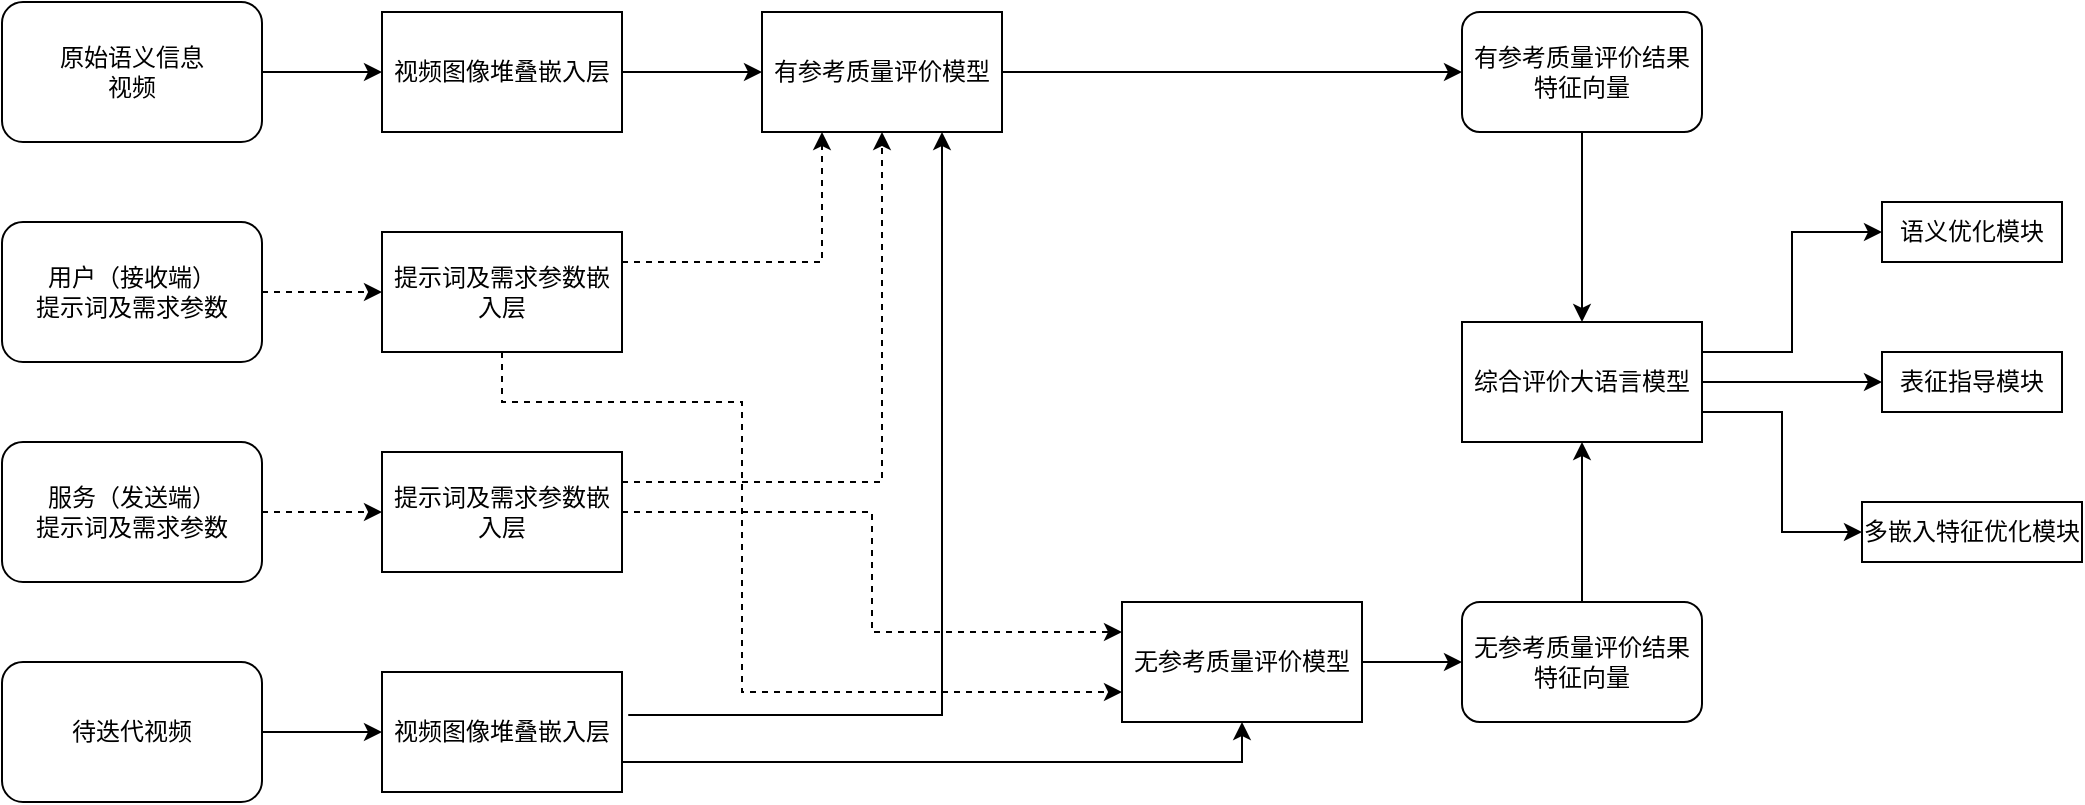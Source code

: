 <mxfile version="24.6.4" type="github">
  <diagram name="第 1 页" id="JpJuvLmKtG-MRXJeiW7m">
    <mxGraphModel dx="1296" dy="719" grid="1" gridSize="10" guides="1" tooltips="1" connect="1" arrows="1" fold="1" page="1" pageScale="1" pageWidth="1169" pageHeight="827" math="0" shadow="0">
      <root>
        <mxCell id="0" />
        <mxCell id="1" parent="0" />
        <mxCell id="MelZ6qpHFA7kS_R9BVZc-9" style="edgeStyle=orthogonalEdgeStyle;rounded=0;orthogonalLoop=1;jettySize=auto;html=1;entryX=0;entryY=0.5;entryDx=0;entryDy=0;dashed=1;" parent="1" source="BcCwPTK8j7OGMrzo-Ye--47" target="MelZ6qpHFA7kS_R9BVZc-7" edge="1">
          <mxGeometry relative="1" as="geometry" />
        </mxCell>
        <mxCell id="BcCwPTK8j7OGMrzo-Ye--47" value="用户（接收端）&lt;div&gt;提示词及&lt;span style=&quot;background-color: initial;&quot;&gt;需求参数&lt;/span&gt;&lt;/div&gt;" style="rounded=1;whiteSpace=wrap;html=1;" parent="1" vertex="1">
          <mxGeometry x="150" y="250" width="130" height="70" as="geometry" />
        </mxCell>
        <mxCell id="MelZ6qpHFA7kS_R9BVZc-10" style="edgeStyle=orthogonalEdgeStyle;rounded=0;orthogonalLoop=1;jettySize=auto;html=1;entryX=0;entryY=0.5;entryDx=0;entryDy=0;dashed=1;" parent="1" source="BcCwPTK8j7OGMrzo-Ye--100" target="MelZ6qpHFA7kS_R9BVZc-8" edge="1">
          <mxGeometry relative="1" as="geometry" />
        </mxCell>
        <mxCell id="BcCwPTK8j7OGMrzo-Ye--100" value="服务（发送端）&lt;div&gt;提示词及&lt;span style=&quot;background-color: initial;&quot;&gt;需求参数&lt;/span&gt;&lt;/div&gt;" style="rounded=1;whiteSpace=wrap;html=1;" parent="1" vertex="1">
          <mxGeometry x="150" y="360" width="130" height="70" as="geometry" />
        </mxCell>
        <mxCell id="MelZ6qpHFA7kS_R9BVZc-6" style="edgeStyle=orthogonalEdgeStyle;rounded=0;orthogonalLoop=1;jettySize=auto;html=1;entryX=0;entryY=0.5;entryDx=0;entryDy=0;" parent="1" source="MelZ6qpHFA7kS_R9BVZc-1" target="MelZ6qpHFA7kS_R9BVZc-5" edge="1">
          <mxGeometry relative="1" as="geometry" />
        </mxCell>
        <mxCell id="MelZ6qpHFA7kS_R9BVZc-1" value="待迭代视频" style="rounded=1;whiteSpace=wrap;html=1;" parent="1" vertex="1">
          <mxGeometry x="150" y="470" width="130" height="70" as="geometry" />
        </mxCell>
        <mxCell id="MelZ6qpHFA7kS_R9BVZc-4" style="edgeStyle=orthogonalEdgeStyle;rounded=0;orthogonalLoop=1;jettySize=auto;html=1;entryX=0;entryY=0.5;entryDx=0;entryDy=0;" parent="1" source="MelZ6qpHFA7kS_R9BVZc-2" target="MelZ6qpHFA7kS_R9BVZc-3" edge="1">
          <mxGeometry relative="1" as="geometry" />
        </mxCell>
        <mxCell id="MelZ6qpHFA7kS_R9BVZc-2" value="原始语义信息&lt;div&gt;视频&lt;/div&gt;" style="rounded=1;whiteSpace=wrap;html=1;" parent="1" vertex="1">
          <mxGeometry x="150" y="140" width="130" height="70" as="geometry" />
        </mxCell>
        <mxCell id="MelZ6qpHFA7kS_R9BVZc-12" style="edgeStyle=orthogonalEdgeStyle;rounded=0;orthogonalLoop=1;jettySize=auto;html=1;entryX=0;entryY=0.5;entryDx=0;entryDy=0;" parent="1" source="MelZ6qpHFA7kS_R9BVZc-3" target="MelZ6qpHFA7kS_R9BVZc-11" edge="1">
          <mxGeometry relative="1" as="geometry" />
        </mxCell>
        <mxCell id="MelZ6qpHFA7kS_R9BVZc-3" value="视频图像堆叠嵌入层" style="rounded=0;whiteSpace=wrap;html=1;" parent="1" vertex="1">
          <mxGeometry x="340" y="145" width="120" height="60" as="geometry" />
        </mxCell>
        <mxCell id="MelZ6qpHFA7kS_R9BVZc-18" style="edgeStyle=orthogonalEdgeStyle;rounded=0;orthogonalLoop=1;jettySize=auto;html=1;entryX=0.75;entryY=1;entryDx=0;entryDy=0;exitX=1.026;exitY=0.358;exitDx=0;exitDy=0;exitPerimeter=0;" parent="1" source="MelZ6qpHFA7kS_R9BVZc-5" target="MelZ6qpHFA7kS_R9BVZc-11" edge="1">
          <mxGeometry relative="1" as="geometry" />
        </mxCell>
        <mxCell id="_TXsIc2Zqww3pUmbI3k1-1" style="edgeStyle=orthogonalEdgeStyle;rounded=0;orthogonalLoop=1;jettySize=auto;html=1;exitX=1;exitY=0.75;exitDx=0;exitDy=0;entryX=0.5;entryY=1;entryDx=0;entryDy=0;" edge="1" parent="1" source="MelZ6qpHFA7kS_R9BVZc-5" target="MelZ6qpHFA7kS_R9BVZc-17">
          <mxGeometry relative="1" as="geometry" />
        </mxCell>
        <mxCell id="MelZ6qpHFA7kS_R9BVZc-5" value="视频图像堆叠嵌入层" style="rounded=0;whiteSpace=wrap;html=1;" parent="1" vertex="1">
          <mxGeometry x="340" y="475" width="120" height="60" as="geometry" />
        </mxCell>
        <mxCell id="MelZ6qpHFA7kS_R9BVZc-13" style="edgeStyle=orthogonalEdgeStyle;rounded=0;orthogonalLoop=1;jettySize=auto;html=1;entryX=0.25;entryY=1;entryDx=0;entryDy=0;dashed=1;exitX=1;exitY=0.25;exitDx=0;exitDy=0;" parent="1" source="MelZ6qpHFA7kS_R9BVZc-7" target="MelZ6qpHFA7kS_R9BVZc-11" edge="1">
          <mxGeometry relative="1" as="geometry" />
        </mxCell>
        <mxCell id="MelZ6qpHFA7kS_R9BVZc-25" style="edgeStyle=orthogonalEdgeStyle;rounded=0;orthogonalLoop=1;jettySize=auto;html=1;entryX=0;entryY=0.75;entryDx=0;entryDy=0;dashed=1;" parent="1" source="MelZ6qpHFA7kS_R9BVZc-7" target="MelZ6qpHFA7kS_R9BVZc-17" edge="1">
          <mxGeometry relative="1" as="geometry">
            <Array as="points">
              <mxPoint x="400" y="340" />
              <mxPoint x="520" y="340" />
              <mxPoint x="520" y="485" />
            </Array>
          </mxGeometry>
        </mxCell>
        <mxCell id="MelZ6qpHFA7kS_R9BVZc-7" value="提示词及需求参数嵌入层" style="rounded=0;whiteSpace=wrap;html=1;" parent="1" vertex="1">
          <mxGeometry x="340" y="255" width="120" height="60" as="geometry" />
        </mxCell>
        <mxCell id="MelZ6qpHFA7kS_R9BVZc-14" style="edgeStyle=orthogonalEdgeStyle;rounded=0;orthogonalLoop=1;jettySize=auto;html=1;dashed=1;entryX=0.5;entryY=1;entryDx=0;entryDy=0;exitX=1;exitY=0.25;exitDx=0;exitDy=0;" parent="1" source="MelZ6qpHFA7kS_R9BVZc-8" target="MelZ6qpHFA7kS_R9BVZc-11" edge="1">
          <mxGeometry relative="1" as="geometry">
            <mxPoint x="610" y="210" as="targetPoint" />
          </mxGeometry>
        </mxCell>
        <mxCell id="MelZ6qpHFA7kS_R9BVZc-21" style="edgeStyle=orthogonalEdgeStyle;rounded=0;orthogonalLoop=1;jettySize=auto;html=1;entryX=0;entryY=0.25;entryDx=0;entryDy=0;strokeColor=none;dashed=1;" parent="1" source="MelZ6qpHFA7kS_R9BVZc-8" target="MelZ6qpHFA7kS_R9BVZc-17" edge="1">
          <mxGeometry relative="1" as="geometry">
            <Array as="points">
              <mxPoint x="400" y="455" />
            </Array>
          </mxGeometry>
        </mxCell>
        <mxCell id="MelZ6qpHFA7kS_R9BVZc-24" style="edgeStyle=orthogonalEdgeStyle;rounded=0;orthogonalLoop=1;jettySize=auto;html=1;entryX=0;entryY=0.25;entryDx=0;entryDy=0;dashed=1;" parent="1" source="MelZ6qpHFA7kS_R9BVZc-8" target="MelZ6qpHFA7kS_R9BVZc-17" edge="1">
          <mxGeometry relative="1" as="geometry" />
        </mxCell>
        <mxCell id="MelZ6qpHFA7kS_R9BVZc-8" value="提示词及需求参数嵌入层" style="rounded=0;whiteSpace=wrap;html=1;" parent="1" vertex="1">
          <mxGeometry x="340" y="365" width="120" height="60" as="geometry" />
        </mxCell>
        <mxCell id="MelZ6qpHFA7kS_R9BVZc-27" style="edgeStyle=orthogonalEdgeStyle;rounded=0;orthogonalLoop=1;jettySize=auto;html=1;entryX=0;entryY=0.5;entryDx=0;entryDy=0;" parent="1" source="MelZ6qpHFA7kS_R9BVZc-11" target="MelZ6qpHFA7kS_R9BVZc-16" edge="1">
          <mxGeometry relative="1" as="geometry" />
        </mxCell>
        <mxCell id="MelZ6qpHFA7kS_R9BVZc-11" value="有参考质量评价模型" style="rounded=0;whiteSpace=wrap;html=1;" parent="1" vertex="1">
          <mxGeometry x="530" y="145" width="120" height="60" as="geometry" />
        </mxCell>
        <mxCell id="MelZ6qpHFA7kS_R9BVZc-31" style="edgeStyle=orthogonalEdgeStyle;rounded=0;orthogonalLoop=1;jettySize=auto;html=1;entryX=0.5;entryY=0;entryDx=0;entryDy=0;" parent="1" source="MelZ6qpHFA7kS_R9BVZc-16" target="MelZ6qpHFA7kS_R9BVZc-30" edge="1">
          <mxGeometry relative="1" as="geometry" />
        </mxCell>
        <mxCell id="MelZ6qpHFA7kS_R9BVZc-16" value="有参考质量评价结果特征向量" style="rounded=1;whiteSpace=wrap;html=1;" parent="1" vertex="1">
          <mxGeometry x="880" y="145" width="120" height="60" as="geometry" />
        </mxCell>
        <mxCell id="MelZ6qpHFA7kS_R9BVZc-29" style="edgeStyle=orthogonalEdgeStyle;rounded=0;orthogonalLoop=1;jettySize=auto;html=1;entryX=0;entryY=0.5;entryDx=0;entryDy=0;" parent="1" source="MelZ6qpHFA7kS_R9BVZc-17" target="MelZ6qpHFA7kS_R9BVZc-28" edge="1">
          <mxGeometry relative="1" as="geometry" />
        </mxCell>
        <mxCell id="MelZ6qpHFA7kS_R9BVZc-17" value="无参考质量评价模型" style="rounded=0;whiteSpace=wrap;html=1;" parent="1" vertex="1">
          <mxGeometry x="710" y="440" width="120" height="60" as="geometry" />
        </mxCell>
        <mxCell id="MelZ6qpHFA7kS_R9BVZc-32" style="edgeStyle=orthogonalEdgeStyle;rounded=0;orthogonalLoop=1;jettySize=auto;html=1;entryX=0.5;entryY=1;entryDx=0;entryDy=0;" parent="1" source="MelZ6qpHFA7kS_R9BVZc-28" target="MelZ6qpHFA7kS_R9BVZc-30" edge="1">
          <mxGeometry relative="1" as="geometry" />
        </mxCell>
        <mxCell id="MelZ6qpHFA7kS_R9BVZc-28" value="无参考质量评价结果特征向量" style="rounded=1;whiteSpace=wrap;html=1;" parent="1" vertex="1">
          <mxGeometry x="880" y="440" width="120" height="60" as="geometry" />
        </mxCell>
        <mxCell id="MelZ6qpHFA7kS_R9BVZc-36" style="edgeStyle=orthogonalEdgeStyle;rounded=0;orthogonalLoop=1;jettySize=auto;html=1;exitX=1;exitY=0.25;exitDx=0;exitDy=0;entryX=0;entryY=0.5;entryDx=0;entryDy=0;" parent="1" source="MelZ6qpHFA7kS_R9BVZc-30" target="MelZ6qpHFA7kS_R9BVZc-33" edge="1">
          <mxGeometry relative="1" as="geometry" />
        </mxCell>
        <mxCell id="MelZ6qpHFA7kS_R9BVZc-37" style="edgeStyle=orthogonalEdgeStyle;rounded=0;orthogonalLoop=1;jettySize=auto;html=1;" parent="1" source="MelZ6qpHFA7kS_R9BVZc-30" target="MelZ6qpHFA7kS_R9BVZc-34" edge="1">
          <mxGeometry relative="1" as="geometry" />
        </mxCell>
        <mxCell id="MelZ6qpHFA7kS_R9BVZc-38" style="edgeStyle=orthogonalEdgeStyle;rounded=0;orthogonalLoop=1;jettySize=auto;html=1;exitX=1;exitY=0.75;exitDx=0;exitDy=0;entryX=0;entryY=0.5;entryDx=0;entryDy=0;" parent="1" source="MelZ6qpHFA7kS_R9BVZc-30" target="MelZ6qpHFA7kS_R9BVZc-35" edge="1">
          <mxGeometry relative="1" as="geometry" />
        </mxCell>
        <mxCell id="MelZ6qpHFA7kS_R9BVZc-30" value="综合评价大语言模型" style="rounded=0;whiteSpace=wrap;html=1;" parent="1" vertex="1">
          <mxGeometry x="880" y="300" width="120" height="60" as="geometry" />
        </mxCell>
        <mxCell id="MelZ6qpHFA7kS_R9BVZc-33" value="语义优化模块" style="rounded=0;whiteSpace=wrap;html=1;" parent="1" vertex="1">
          <mxGeometry x="1090" y="240" width="90" height="30" as="geometry" />
        </mxCell>
        <mxCell id="MelZ6qpHFA7kS_R9BVZc-34" value="表征指导模块" style="rounded=0;whiteSpace=wrap;html=1;" parent="1" vertex="1">
          <mxGeometry x="1090" y="315" width="90" height="30" as="geometry" />
        </mxCell>
        <mxCell id="MelZ6qpHFA7kS_R9BVZc-35" value="多嵌入特征优化模块" style="rounded=0;whiteSpace=wrap;html=1;" parent="1" vertex="1">
          <mxGeometry x="1080" y="390" width="110" height="30" as="geometry" />
        </mxCell>
      </root>
    </mxGraphModel>
  </diagram>
</mxfile>
